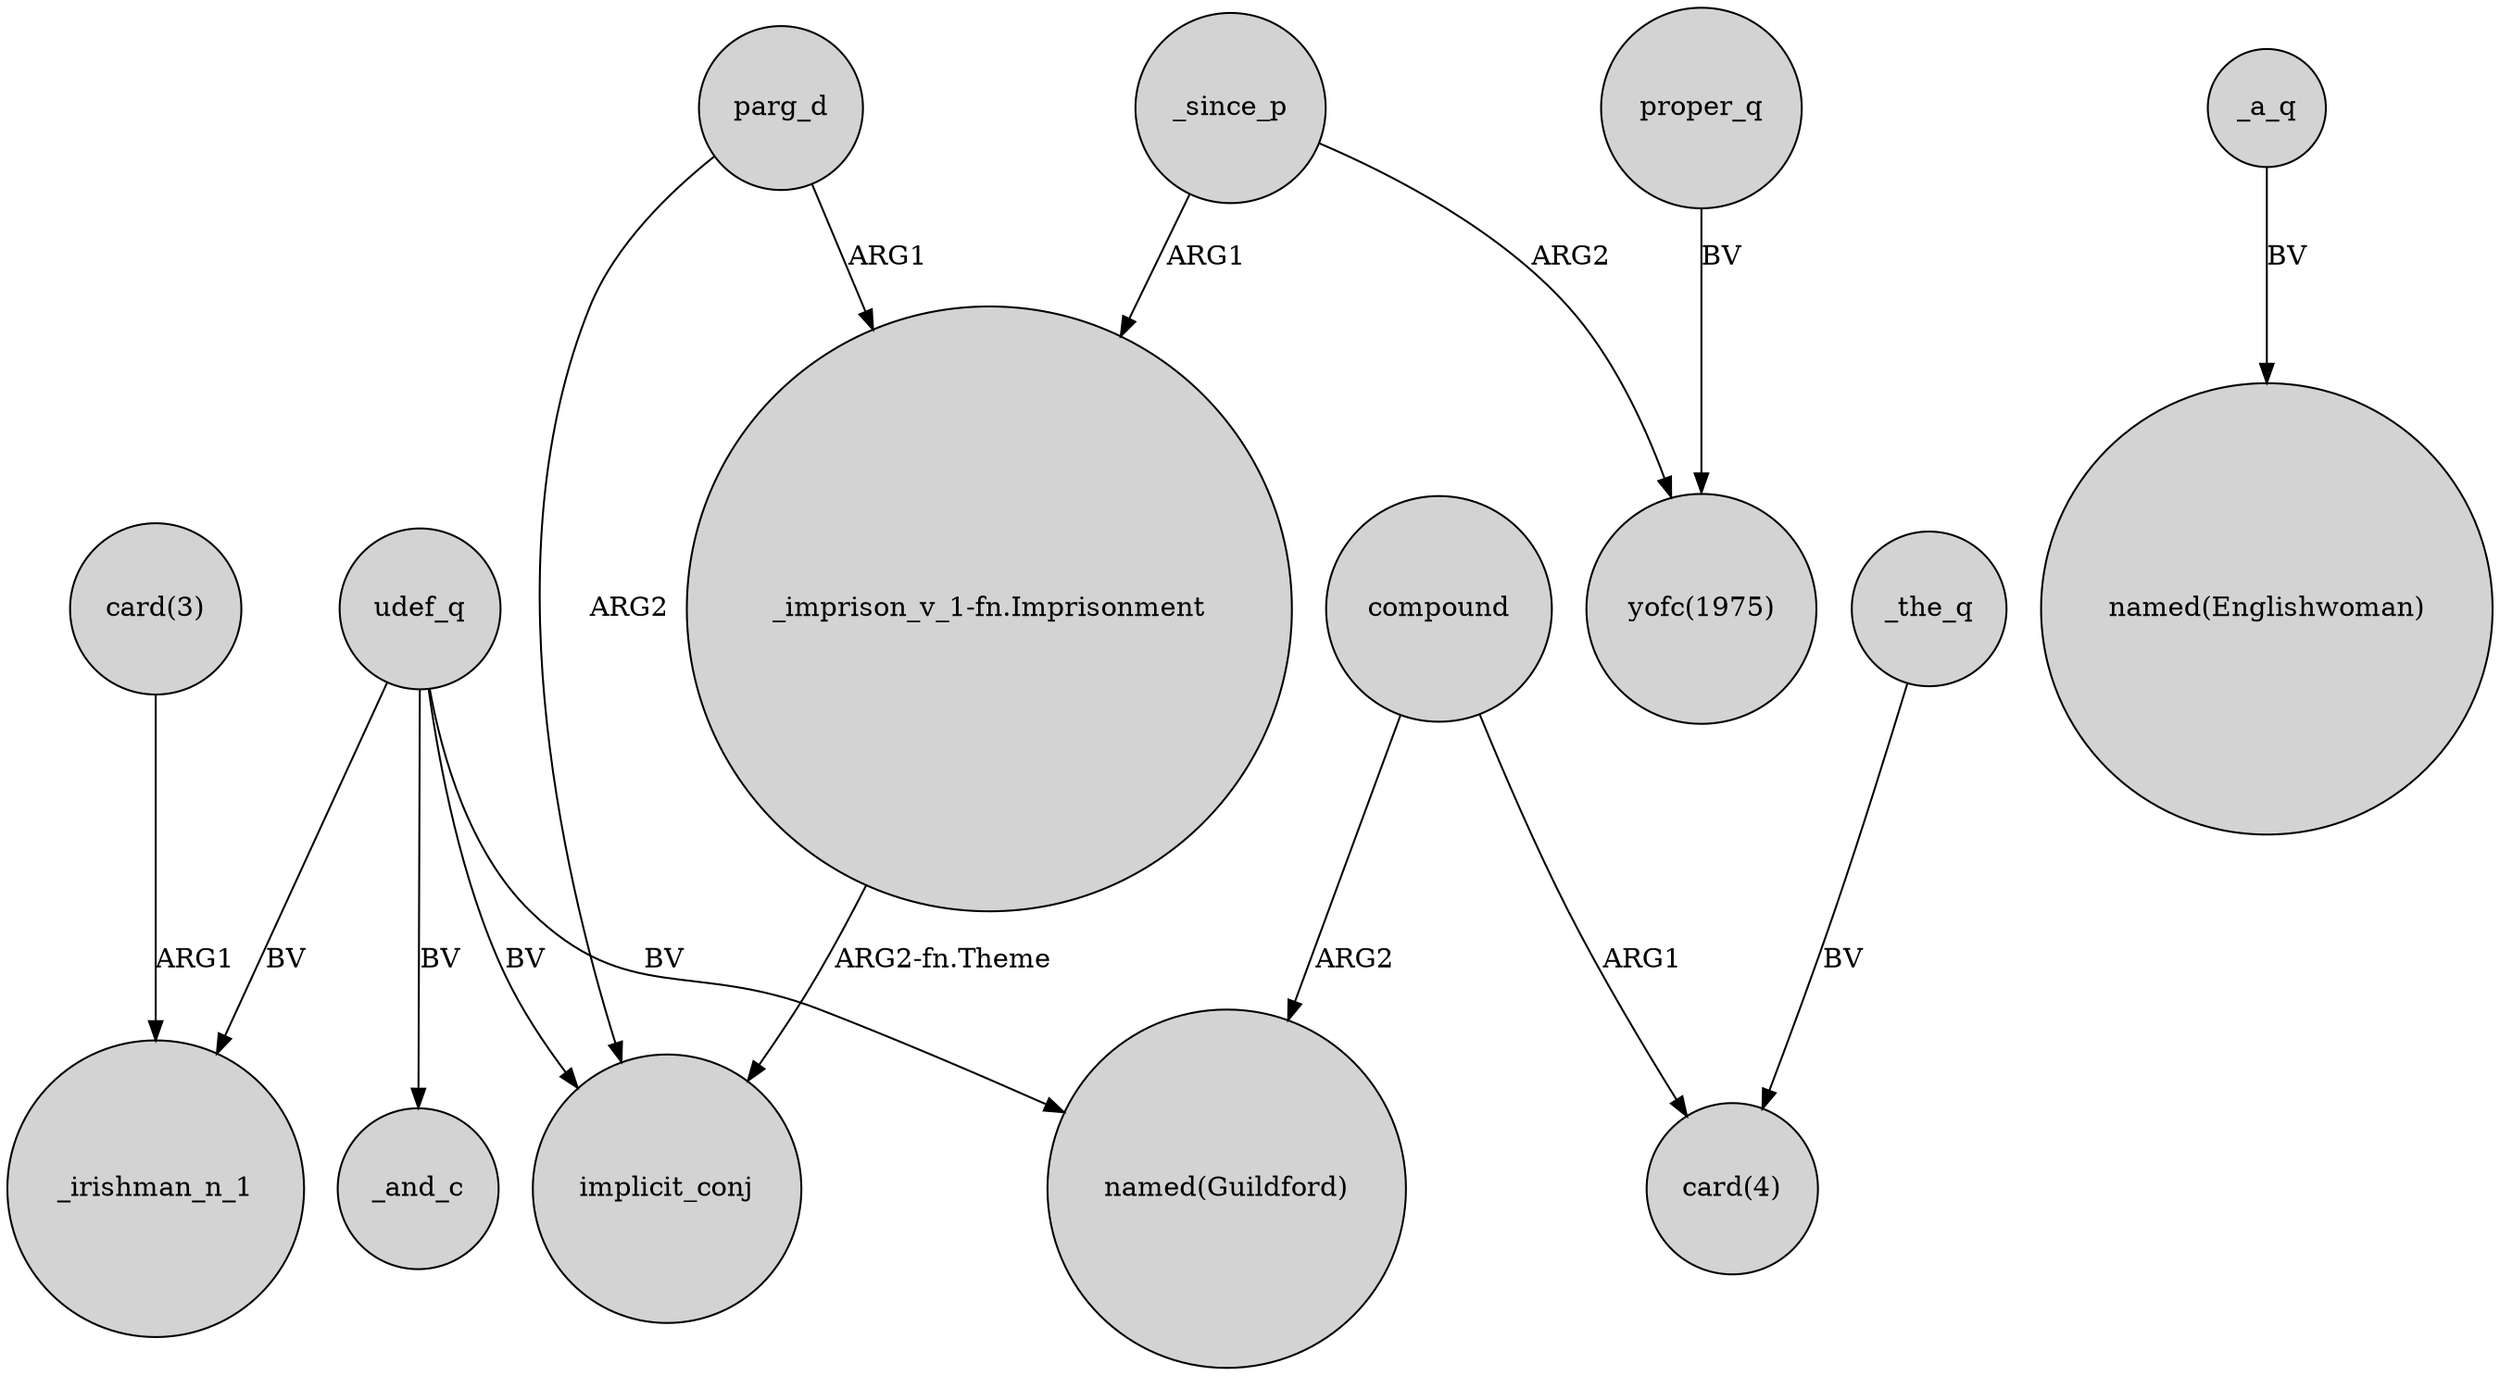 digraph {
	node [shape=circle style=filled]
	"card(3)" -> _irishman_n_1 [label=ARG1]
	parg_d -> implicit_conj [label=ARG2]
	_the_q -> "card(4)" [label=BV]
	udef_q -> _irishman_n_1 [label=BV]
	_since_p -> "yofc(1975)" [label=ARG2]
	udef_q -> implicit_conj [label=BV]
	"_imprison_v_1-fn.Imprisonment" -> implicit_conj [label="ARG2-fn.Theme"]
	udef_q -> _and_c [label=BV]
	parg_d -> "_imprison_v_1-fn.Imprisonment" [label=ARG1]
	_a_q -> "named(Englishwoman)" [label=BV]
	_since_p -> "_imprison_v_1-fn.Imprisonment" [label=ARG1]
	proper_q -> "yofc(1975)" [label=BV]
	compound -> "card(4)" [label=ARG1]
	compound -> "named(Guildford)" [label=ARG2]
	udef_q -> "named(Guildford)" [label=BV]
}
